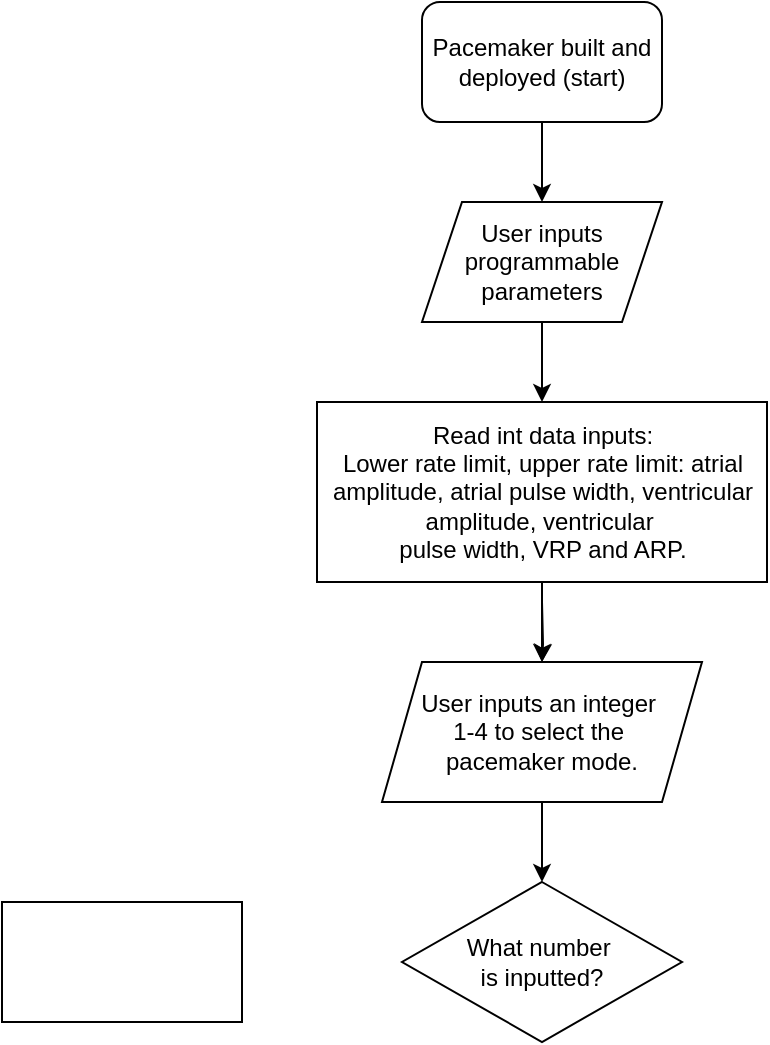 <mxfile version="24.2.3" type="device">
  <diagram name="Page-1" id="nOFPAi2D-Z3mDtKWCB6z">
    <mxGraphModel dx="738" dy="724" grid="1" gridSize="10" guides="1" tooltips="1" connect="1" arrows="1" fold="1" page="1" pageScale="1" pageWidth="850" pageHeight="1100" math="0" shadow="0">
      <root>
        <mxCell id="0" />
        <mxCell id="1" parent="0" />
        <mxCell id="esC_kjBJJRb_vxRUR6S1-10" value="" style="edgeStyle=orthogonalEdgeStyle;rounded=0;orthogonalLoop=1;jettySize=auto;html=1;" edge="1" parent="1" source="esC_kjBJJRb_vxRUR6S1-1" target="esC_kjBJJRb_vxRUR6S1-4">
          <mxGeometry relative="1" as="geometry" />
        </mxCell>
        <mxCell id="esC_kjBJJRb_vxRUR6S1-1" value="Pacemaker built and deployed (start)" style="rounded=1;whiteSpace=wrap;html=1;" vertex="1" parent="1">
          <mxGeometry x="360" y="60" width="120" height="60" as="geometry" />
        </mxCell>
        <mxCell id="esC_kjBJJRb_vxRUR6S1-2" value="What number&amp;nbsp;&lt;div&gt;is inputted?&lt;/div&gt;" style="rhombus;whiteSpace=wrap;html=1;" vertex="1" parent="1">
          <mxGeometry x="350" y="500" width="140" height="80" as="geometry" />
        </mxCell>
        <mxCell id="esC_kjBJJRb_vxRUR6S1-15" value="" style="edgeStyle=orthogonalEdgeStyle;rounded=0;orthogonalLoop=1;jettySize=auto;html=1;" edge="1" parent="1" source="esC_kjBJJRb_vxRUR6S1-3" target="esC_kjBJJRb_vxRUR6S1-13">
          <mxGeometry relative="1" as="geometry" />
        </mxCell>
        <mxCell id="esC_kjBJJRb_vxRUR6S1-3" value="Read int data inputs:&lt;div&gt;Lower rate limit, upper rate limit: atrial amplitude, atrial pulse width, ventricular amplitude, ventricular&amp;nbsp;&lt;/div&gt;&lt;div&gt;pulse width, VRP and ARP.&lt;/div&gt;" style="rounded=0;whiteSpace=wrap;html=1;" vertex="1" parent="1">
          <mxGeometry x="307.5" y="260" width="225" height="90" as="geometry" />
        </mxCell>
        <mxCell id="esC_kjBJJRb_vxRUR6S1-9" value="" style="edgeStyle=orthogonalEdgeStyle;rounded=0;orthogonalLoop=1;jettySize=auto;html=1;" edge="1" parent="1" source="esC_kjBJJRb_vxRUR6S1-4">
          <mxGeometry relative="1" as="geometry">
            <mxPoint x="420" y="260" as="targetPoint" />
          </mxGeometry>
        </mxCell>
        <mxCell id="esC_kjBJJRb_vxRUR6S1-4" value="User inputs programmable parameters" style="shape=parallelogram;perimeter=parallelogramPerimeter;whiteSpace=wrap;html=1;fixedSize=1;" vertex="1" parent="1">
          <mxGeometry x="360" y="160" width="120" height="60" as="geometry" />
        </mxCell>
        <mxCell id="esC_kjBJJRb_vxRUR6S1-12" value="" style="edgeStyle=orthogonalEdgeStyle;rounded=0;orthogonalLoop=1;jettySize=auto;html=1;" edge="1" parent="1" source="esC_kjBJJRb_vxRUR6S1-13" target="esC_kjBJJRb_vxRUR6S1-2">
          <mxGeometry relative="1" as="geometry" />
        </mxCell>
        <mxCell id="esC_kjBJJRb_vxRUR6S1-14" value="" style="edgeStyle=orthogonalEdgeStyle;rounded=0;orthogonalLoop=1;jettySize=auto;html=1;" edge="1" parent="1" target="esC_kjBJJRb_vxRUR6S1-13">
          <mxGeometry relative="1" as="geometry">
            <mxPoint x="420" y="360" as="sourcePoint" />
            <mxPoint x="420" y="530" as="targetPoint" />
          </mxGeometry>
        </mxCell>
        <mxCell id="esC_kjBJJRb_vxRUR6S1-13" value="User inputs an integer&amp;nbsp;&lt;div&gt;1-4 to select the&amp;nbsp;&lt;/div&gt;&lt;div&gt;pacemaker mode.&lt;/div&gt;" style="shape=parallelogram;perimeter=parallelogramPerimeter;whiteSpace=wrap;html=1;fixedSize=1;" vertex="1" parent="1">
          <mxGeometry x="340" y="390" width="160" height="70" as="geometry" />
        </mxCell>
        <mxCell id="esC_kjBJJRb_vxRUR6S1-16" value="" style="rounded=0;whiteSpace=wrap;html=1;" vertex="1" parent="1">
          <mxGeometry x="150" y="510" width="120" height="60" as="geometry" />
        </mxCell>
      </root>
    </mxGraphModel>
  </diagram>
</mxfile>
